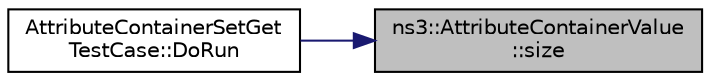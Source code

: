 digraph "ns3::AttributeContainerValue::size"
{
 // LATEX_PDF_SIZE
  edge [fontname="Helvetica",fontsize="10",labelfontname="Helvetica",labelfontsize="10"];
  node [fontname="Helvetica",fontsize="10",shape=record];
  rankdir="RL";
  Node1 [label="ns3::AttributeContainerValue\l::size",height=0.2,width=0.4,color="black", fillcolor="grey75", style="filled", fontcolor="black",tooltip="STL-style number of items in container."];
  Node1 -> Node2 [dir="back",color="midnightblue",fontsize="10",style="solid",fontname="Helvetica"];
  Node2 [label="AttributeContainerSetGet\lTestCase::DoRun",height=0.2,width=0.4,color="black", fillcolor="white", style="filled",URL="$class_attribute_container_set_get_test_case.html#a8df33bbe73ba10d85f0e26c28ad46ec4",tooltip="Implementation to actually run this TestCase."];
}
